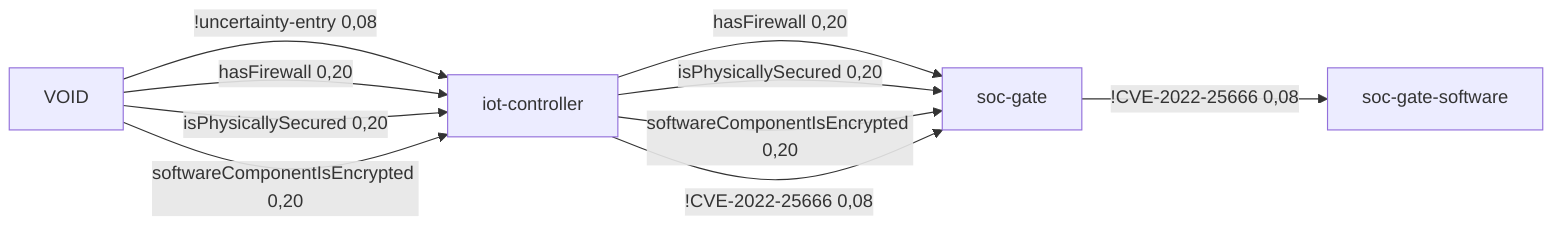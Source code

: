 %% AttributeChange [4mqualcom/apq8096[0m to [4m2.1[0m for node [4miot-controller[0m
%%  VOID -[0,53]->  iot-controller -[0,53]->  soc-gate -[0,08]-> soc-gate-software 6,72 0,02
flowchart LR
	iot-controller[iot-controller]
	soc-gate-software[soc-gate-software]
	soc-gate[soc-gate]
	VOID[VOID]
	iot-controller -->|hasFirewall 0,20| soc-gate
	iot-controller -->|isPhysicallySecured 0,20| soc-gate
	iot-controller -->|softwareComponentIsEncrypted 0,20| soc-gate
	iot-controller -->|!CVE-2022-25666 0,08| soc-gate
	soc-gate -->|!CVE-2022-25666 0,08| soc-gate-software
	VOID -->|!uncertainty-entry 0,08| iot-controller
	VOID -->|hasFirewall 0,20| iot-controller
	VOID -->|isPhysicallySecured 0,20| iot-controller
	VOID -->|softwareComponentIsEncrypted 0,20| iot-controller